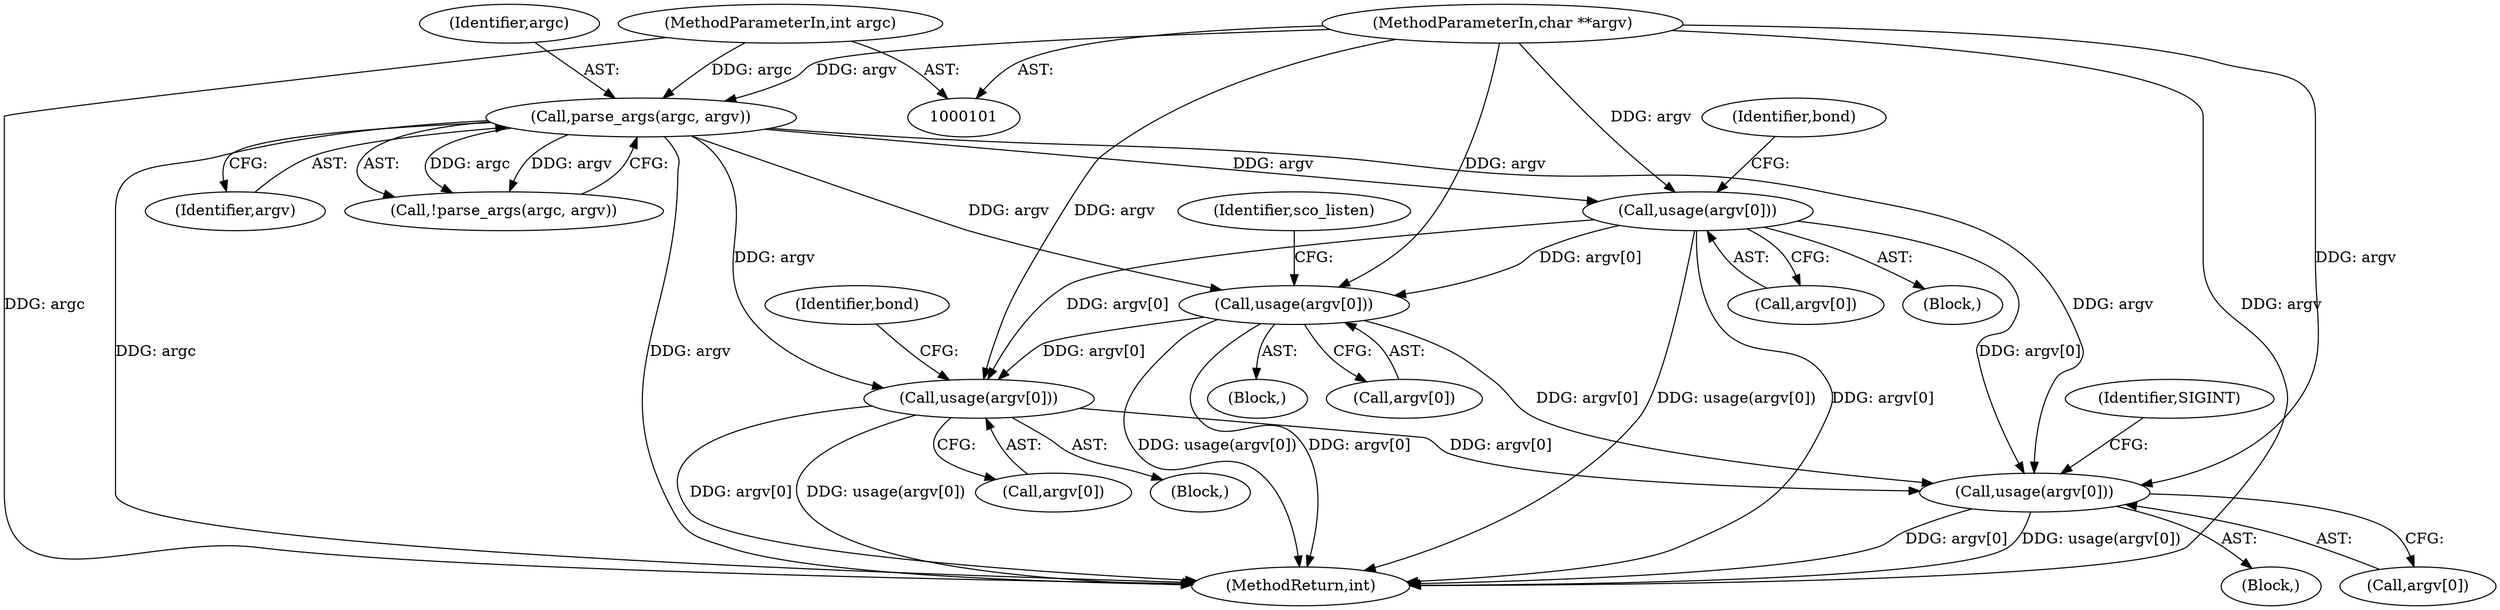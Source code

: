 digraph "0_Android_37c88107679d36c419572732b4af6e18bb2f7dce_6@array" {
"1000135" [label="(Call,usage(argv[0]))"];
"1000111" [label="(Call,usage(argv[0]))"];
"1000107" [label="(Call,parse_args(argc, argv))"];
"1000102" [label="(MethodParameterIn,int argc)"];
"1000103" [label="(MethodParameterIn,char **argv)"];
"1000123" [label="(Call,usage(argv[0]))"];
"1000167" [label="(Call,usage(argv[0]))"];
"1000106" [label="(Call,!parse_args(argc, argv))"];
"1000112" [label="(Call,argv[0])"];
"1000174" [label="(Identifier,SIGINT)"];
"1000111" [label="(Call,usage(argv[0]))"];
"1000107" [label="(Call,parse_args(argc, argv))"];
"1000108" [label="(Identifier,argc)"];
"1000103" [label="(MethodParameterIn,char **argv)"];
"1000109" [label="(Identifier,argv)"];
"1000110" [label="(Block,)"];
"1000131" [label="(Block,)"];
"1000136" [label="(Call,argv[0])"];
"1000129" [label="(Identifier,sco_listen)"];
"1000167" [label="(Call,usage(argv[0]))"];
"1000142" [label="(Identifier,bond)"];
"1000123" [label="(Call,usage(argv[0]))"];
"1000102" [label="(MethodParameterIn,int argc)"];
"1000135" [label="(Call,usage(argv[0]))"];
"1000578" [label="(MethodReturn,int)"];
"1000168" [label="(Call,argv[0])"];
"1000117" [label="(Identifier,bond)"];
"1000124" [label="(Call,argv[0])"];
"1000119" [label="(Block,)"];
"1000163" [label="(Block,)"];
"1000135" -> "1000131"  [label="AST: "];
"1000135" -> "1000136"  [label="CFG: "];
"1000136" -> "1000135"  [label="AST: "];
"1000142" -> "1000135"  [label="CFG: "];
"1000135" -> "1000578"  [label="DDG: usage(argv[0])"];
"1000135" -> "1000578"  [label="DDG: argv[0]"];
"1000111" -> "1000135"  [label="DDG: argv[0]"];
"1000107" -> "1000135"  [label="DDG: argv"];
"1000123" -> "1000135"  [label="DDG: argv[0]"];
"1000103" -> "1000135"  [label="DDG: argv"];
"1000135" -> "1000167"  [label="DDG: argv[0]"];
"1000111" -> "1000110"  [label="AST: "];
"1000111" -> "1000112"  [label="CFG: "];
"1000112" -> "1000111"  [label="AST: "];
"1000117" -> "1000111"  [label="CFG: "];
"1000111" -> "1000578"  [label="DDG: argv[0]"];
"1000111" -> "1000578"  [label="DDG: usage(argv[0])"];
"1000107" -> "1000111"  [label="DDG: argv"];
"1000103" -> "1000111"  [label="DDG: argv"];
"1000111" -> "1000123"  [label="DDG: argv[0]"];
"1000111" -> "1000167"  [label="DDG: argv[0]"];
"1000107" -> "1000106"  [label="AST: "];
"1000107" -> "1000109"  [label="CFG: "];
"1000108" -> "1000107"  [label="AST: "];
"1000109" -> "1000107"  [label="AST: "];
"1000106" -> "1000107"  [label="CFG: "];
"1000107" -> "1000578"  [label="DDG: argc"];
"1000107" -> "1000578"  [label="DDG: argv"];
"1000107" -> "1000106"  [label="DDG: argc"];
"1000107" -> "1000106"  [label="DDG: argv"];
"1000102" -> "1000107"  [label="DDG: argc"];
"1000103" -> "1000107"  [label="DDG: argv"];
"1000107" -> "1000123"  [label="DDG: argv"];
"1000107" -> "1000167"  [label="DDG: argv"];
"1000102" -> "1000101"  [label="AST: "];
"1000102" -> "1000578"  [label="DDG: argc"];
"1000103" -> "1000101"  [label="AST: "];
"1000103" -> "1000578"  [label="DDG: argv"];
"1000103" -> "1000123"  [label="DDG: argv"];
"1000103" -> "1000167"  [label="DDG: argv"];
"1000123" -> "1000119"  [label="AST: "];
"1000123" -> "1000124"  [label="CFG: "];
"1000124" -> "1000123"  [label="AST: "];
"1000129" -> "1000123"  [label="CFG: "];
"1000123" -> "1000578"  [label="DDG: usage(argv[0])"];
"1000123" -> "1000578"  [label="DDG: argv[0]"];
"1000123" -> "1000167"  [label="DDG: argv[0]"];
"1000167" -> "1000163"  [label="AST: "];
"1000167" -> "1000168"  [label="CFG: "];
"1000168" -> "1000167"  [label="AST: "];
"1000174" -> "1000167"  [label="CFG: "];
"1000167" -> "1000578"  [label="DDG: argv[0]"];
"1000167" -> "1000578"  [label="DDG: usage(argv[0])"];
}

